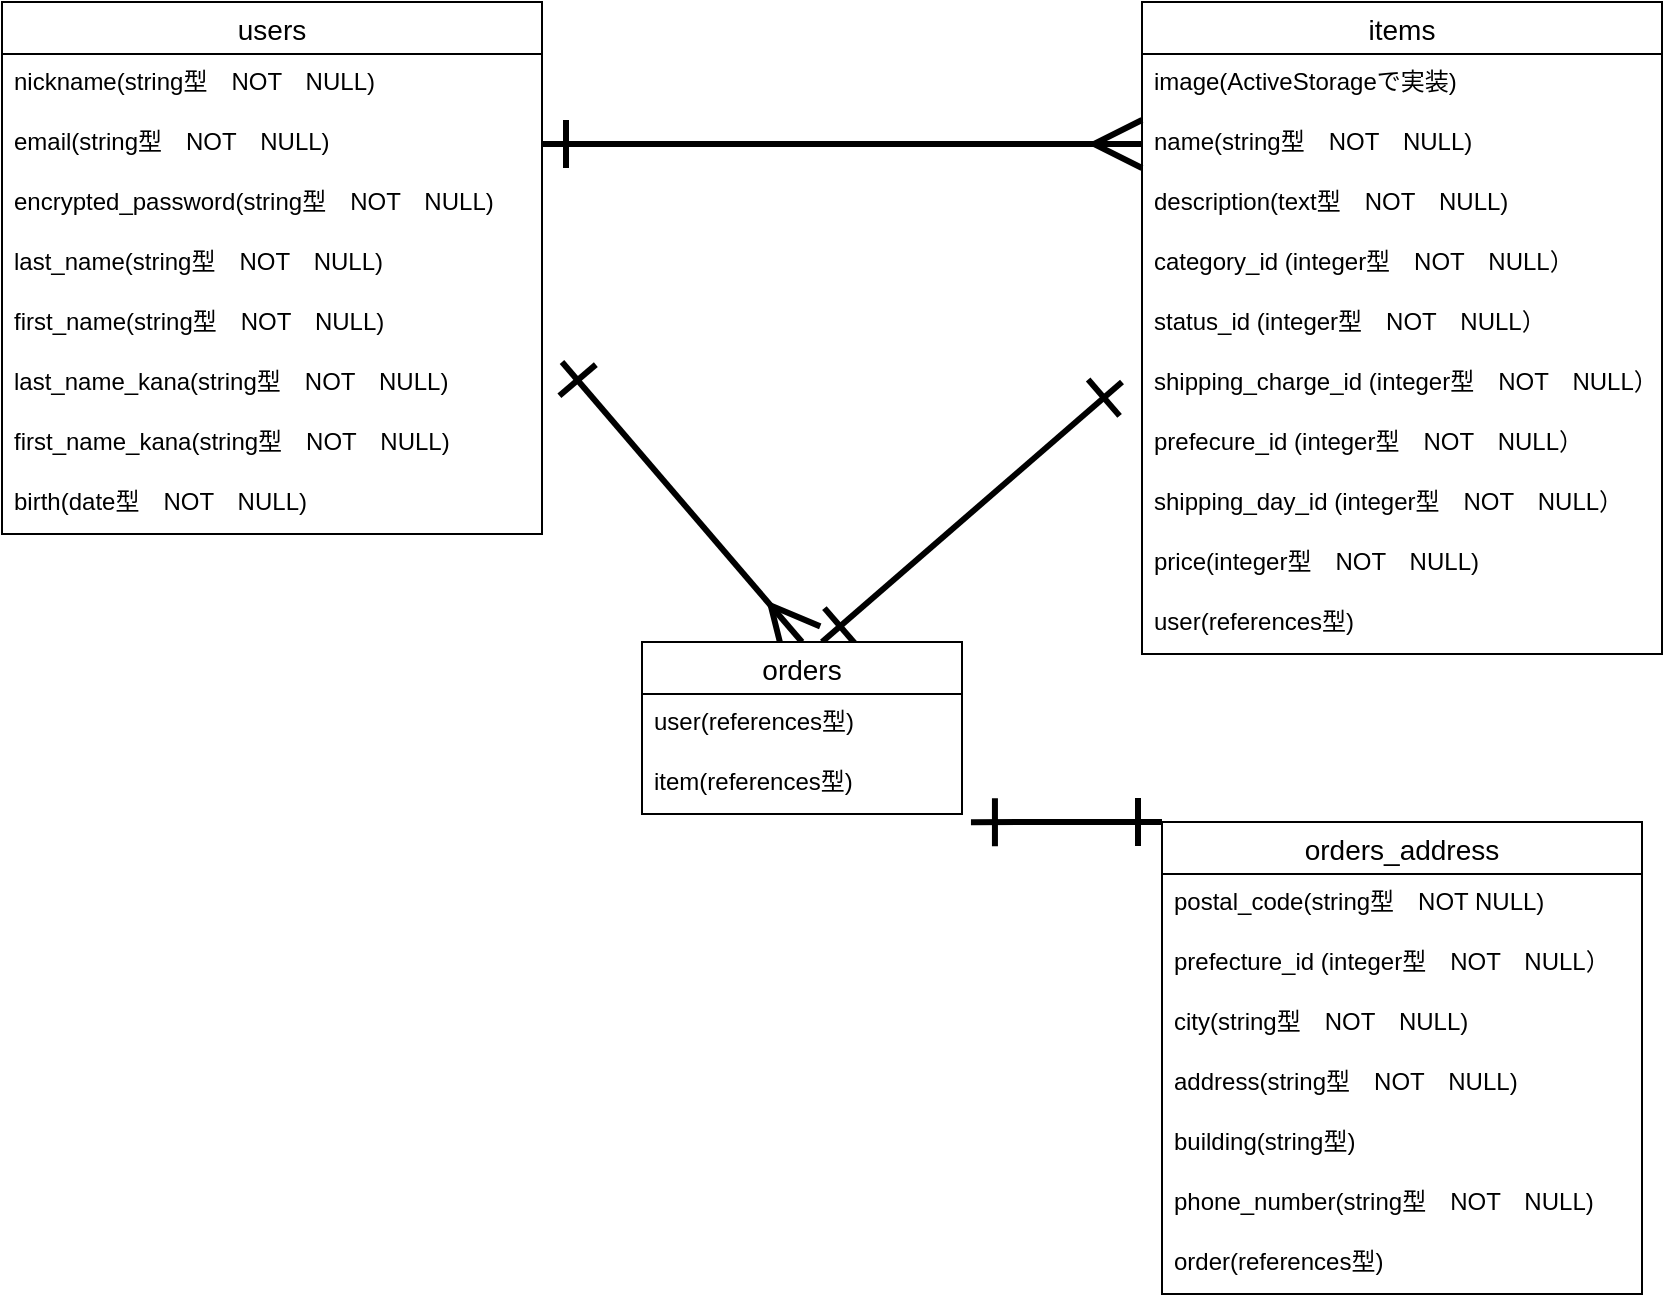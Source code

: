 <mxfile version="13.10.0" type="embed">
    <diagram id="tTiK8nEMRWQ-hPtCEQo8" name="ページ1">
        <mxGraphModel dx="968" dy="830" grid="1" gridSize="10" guides="1" tooltips="1" connect="1" arrows="1" fold="1" page="1" pageScale="1" pageWidth="850" pageHeight="1100" math="0" shadow="0">
            <root>
                <mxCell id="0"/>
                <mxCell id="1" parent="0"/>
                <mxCell id="22" style="edgeStyle=none;rounded=0;orthogonalLoop=1;jettySize=auto;html=1;startArrow=ERone;startFill=0;startSize=20;endArrow=ERone;endFill=0;endSize=20;strokeWidth=3;" edge="1" parent="1">
                    <mxGeometry relative="1" as="geometry">
                        <mxPoint x="430" y="600" as="targetPoint"/>
                        <mxPoint x="580" y="470" as="sourcePoint"/>
                    </mxGeometry>
                </mxCell>
                <mxCell id="2" value="items" style="swimlane;fontStyle=0;childLayout=stackLayout;horizontal=1;startSize=26;horizontalStack=0;resizeParent=1;resizeParentMax=0;resizeLast=0;collapsible=1;marginBottom=0;align=center;fontSize=14;" vertex="1" parent="1">
                    <mxGeometry x="590" y="280" width="260" height="326" as="geometry"/>
                </mxCell>
                <mxCell id="64" value="image(ActiveStorageで実装)" style="text;strokeColor=none;fillColor=none;spacingLeft=4;spacingRight=4;overflow=hidden;rotatable=0;points=[[0,0.5],[1,0.5]];portConstraint=eastwest;fontSize=12;" vertex="1" parent="2">
                    <mxGeometry y="26" width="260" height="30" as="geometry"/>
                </mxCell>
                <mxCell id="3" value="name(string型　NOT　NULL)" style="text;strokeColor=none;fillColor=none;spacingLeft=4;spacingRight=4;overflow=hidden;rotatable=0;points=[[0,0.5],[1,0.5]];portConstraint=eastwest;fontSize=12;" vertex="1" parent="2">
                    <mxGeometry y="56" width="260" height="30" as="geometry"/>
                </mxCell>
                <mxCell id="4" value="description(text型　NOT　NULL)" style="text;strokeColor=none;fillColor=none;spacingLeft=4;spacingRight=4;overflow=hidden;rotatable=0;points=[[0,0.5],[1,0.5]];portConstraint=eastwest;fontSize=12;" vertex="1" parent="2">
                    <mxGeometry y="86" width="260" height="30" as="geometry"/>
                </mxCell>
                <mxCell id="5" value="category_id (integer型　NOT　NULL）" style="text;strokeColor=none;fillColor=none;spacingLeft=4;spacingRight=4;overflow=hidden;rotatable=0;points=[[0,0.5],[1,0.5]];portConstraint=eastwest;fontSize=12;" vertex="1" parent="2">
                    <mxGeometry y="116" width="260" height="30" as="geometry"/>
                </mxCell>
                <mxCell id="58" value="status_id (integer型　NOT　NULL）" style="text;strokeColor=none;fillColor=none;spacingLeft=4;spacingRight=4;overflow=hidden;rotatable=0;points=[[0,0.5],[1,0.5]];portConstraint=eastwest;fontSize=12;" vertex="1" parent="2">
                    <mxGeometry y="146" width="260" height="30" as="geometry"/>
                </mxCell>
                <mxCell id="74" value="shipping_charge_id (integer型　NOT　NULL）" style="text;strokeColor=none;fillColor=none;spacingLeft=4;spacingRight=4;overflow=hidden;rotatable=0;points=[[0,0.5],[1,0.5]];portConstraint=eastwest;fontSize=12;" vertex="1" parent="2">
                    <mxGeometry y="176" width="260" height="30" as="geometry"/>
                </mxCell>
                <mxCell id="60" value="prefecure_id (integer型　NOT　NULL）" style="text;strokeColor=none;fillColor=none;spacingLeft=4;spacingRight=4;overflow=hidden;rotatable=0;points=[[0,0.5],[1,0.5]];portConstraint=eastwest;fontSize=12;" vertex="1" parent="2">
                    <mxGeometry y="206" width="260" height="30" as="geometry"/>
                </mxCell>
                <mxCell id="59" value="shipping_day_id (integer型　NOT　NULL）" style="text;strokeColor=none;fillColor=none;spacingLeft=4;spacingRight=4;overflow=hidden;rotatable=0;points=[[0,0.5],[1,0.5]];portConstraint=eastwest;fontSize=12;" vertex="1" parent="2">
                    <mxGeometry y="236" width="260" height="30" as="geometry"/>
                </mxCell>
                <mxCell id="61" value="price(integer型　NOT　NULL)" style="text;strokeColor=none;fillColor=none;spacingLeft=4;spacingRight=4;overflow=hidden;rotatable=0;points=[[0,0.5],[1,0.5]];portConstraint=eastwest;fontSize=12;" vertex="1" parent="2">
                    <mxGeometry y="266" width="260" height="30" as="geometry"/>
                </mxCell>
                <mxCell id="66" value="user(references型)" style="text;strokeColor=none;fillColor=none;spacingLeft=4;spacingRight=4;overflow=hidden;rotatable=0;points=[[0,0.5],[1,0.5]];portConstraint=eastwest;fontSize=12;" vertex="1" parent="2">
                    <mxGeometry y="296" width="260" height="30" as="geometry"/>
                </mxCell>
                <mxCell id="21" style="rounded=0;orthogonalLoop=1;jettySize=auto;html=1;startArrow=ERone;startFill=0;startSize=20;endArrow=ERmany;endFill=0;endSize=20;strokeWidth=3;entryX=0.5;entryY=0;entryDx=0;entryDy=0;" edge="1" parent="1" target="10">
                    <mxGeometry relative="1" as="geometry">
                        <mxPoint x="300" y="460" as="sourcePoint"/>
                        <mxPoint x="410" y="590" as="targetPoint"/>
                    </mxGeometry>
                </mxCell>
                <mxCell id="6" value="users" style="swimlane;fontStyle=0;childLayout=stackLayout;horizontal=1;startSize=26;horizontalStack=0;resizeParent=1;resizeParentMax=0;resizeLast=0;collapsible=1;marginBottom=0;align=center;fontSize=14;" vertex="1" parent="1">
                    <mxGeometry x="20" y="280" width="270" height="266" as="geometry">
                        <mxRectangle x="80" y="280" width="70" height="26" as="alternateBounds"/>
                    </mxGeometry>
                </mxCell>
                <mxCell id="7" value="nickname(string型　NOT　NULL)" style="text;strokeColor=none;fillColor=none;spacingLeft=4;spacingRight=4;overflow=hidden;rotatable=0;points=[[0,0.5],[1,0.5]];portConstraint=eastwest;fontSize=12;" vertex="1" parent="6">
                    <mxGeometry y="26" width="270" height="30" as="geometry"/>
                </mxCell>
                <mxCell id="8" value="email(string型　NOT　NULL)&#10;" style="text;strokeColor=none;fillColor=none;spacingLeft=4;spacingRight=4;overflow=hidden;rotatable=0;points=[[0,0.5],[1,0.5]];portConstraint=eastwest;fontSize=12;" vertex="1" parent="6">
                    <mxGeometry y="56" width="270" height="30" as="geometry"/>
                </mxCell>
                <mxCell id="48" value="encrypted_password(string型　NOT　NULL)" style="text;strokeColor=none;fillColor=none;spacingLeft=4;spacingRight=4;overflow=hidden;rotatable=0;points=[[0,0.5],[1,0.5]];portConstraint=eastwest;fontSize=12;" vertex="1" parent="6">
                    <mxGeometry y="86" width="270" height="30" as="geometry"/>
                </mxCell>
                <mxCell id="49" value="last_name(string型　NOT　NULL)" style="text;strokeColor=none;fillColor=none;spacingLeft=4;spacingRight=4;overflow=hidden;rotatable=0;points=[[0,0.5],[1,0.5]];portConstraint=eastwest;fontSize=12;" vertex="1" parent="6">
                    <mxGeometry y="116" width="270" height="30" as="geometry"/>
                </mxCell>
                <mxCell id="73" value="first_name(string型　NOT　NULL)" style="text;strokeColor=none;fillColor=none;spacingLeft=4;spacingRight=4;overflow=hidden;rotatable=0;points=[[0,0.5],[1,0.5]];portConstraint=eastwest;fontSize=12;" vertex="1" parent="6">
                    <mxGeometry y="146" width="270" height="30" as="geometry"/>
                </mxCell>
                <mxCell id="72" value="last_name_kana(string型　NOT　NULL)" style="text;strokeColor=none;fillColor=none;spacingLeft=4;spacingRight=4;overflow=hidden;rotatable=0;points=[[0,0.5],[1,0.5]];portConstraint=eastwest;fontSize=12;" vertex="1" parent="6">
                    <mxGeometry y="176" width="270" height="30" as="geometry"/>
                </mxCell>
                <mxCell id="50" value="first_name_kana(string型　NOT　NULL)" style="text;strokeColor=none;fillColor=none;spacingLeft=4;spacingRight=4;overflow=hidden;rotatable=0;points=[[0,0.5],[1,0.5]];portConstraint=eastwest;fontSize=12;" vertex="1" parent="6">
                    <mxGeometry y="206" width="270" height="30" as="geometry"/>
                </mxCell>
                <mxCell id="9" value="birth(date型　NOT　NULL)" style="text;strokeColor=none;fillColor=none;spacingLeft=4;spacingRight=4;overflow=hidden;rotatable=0;points=[[0,0.5],[1,0.5]];portConstraint=eastwest;fontSize=12;" vertex="1" parent="6">
                    <mxGeometry y="236" width="270" height="30" as="geometry"/>
                </mxCell>
                <mxCell id="10" value="orders" style="swimlane;fontStyle=0;childLayout=stackLayout;horizontal=1;startSize=26;horizontalStack=0;resizeParent=1;resizeParentMax=0;resizeLast=0;collapsible=1;marginBottom=0;align=center;fontSize=14;" vertex="1" parent="1">
                    <mxGeometry x="340" y="600" width="160" height="86" as="geometry"/>
                </mxCell>
                <mxCell id="11" value="user(references型)" style="text;strokeColor=none;fillColor=none;spacingLeft=4;spacingRight=4;overflow=hidden;rotatable=0;points=[[0,0.5],[1,0.5]];portConstraint=eastwest;fontSize=12;" vertex="1" parent="10">
                    <mxGeometry y="26" width="160" height="30" as="geometry"/>
                </mxCell>
                <mxCell id="12" value="item(references型)" style="text;strokeColor=none;fillColor=none;spacingLeft=4;spacingRight=4;overflow=hidden;rotatable=0;points=[[0,0.5],[1,0.5]];portConstraint=eastwest;fontSize=12;" vertex="1" parent="10">
                    <mxGeometry y="56" width="160" height="30" as="geometry"/>
                </mxCell>
                <mxCell id="14" value="orders_address" style="swimlane;fontStyle=0;childLayout=stackLayout;horizontal=1;startSize=26;horizontalStack=0;resizeParent=1;resizeParentMax=0;resizeLast=0;collapsible=1;marginBottom=0;align=center;fontSize=14;" vertex="1" parent="1">
                    <mxGeometry x="600" y="690" width="240" height="236" as="geometry"/>
                </mxCell>
                <mxCell id="15" value="postal_code(string型　NOT NULL)" style="text;strokeColor=none;fillColor=none;spacingLeft=4;spacingRight=4;overflow=hidden;rotatable=0;points=[[0,0.5],[1,0.5]];portConstraint=eastwest;fontSize=12;" vertex="1" parent="14">
                    <mxGeometry y="26" width="240" height="30" as="geometry"/>
                </mxCell>
                <mxCell id="16" value="prefecture_id (integer型　NOT　NULL）" style="text;strokeColor=none;fillColor=none;spacingLeft=4;spacingRight=4;overflow=hidden;rotatable=0;points=[[0,0.5],[1,0.5]];portConstraint=eastwest;fontSize=12;" vertex="1" parent="14">
                    <mxGeometry y="56" width="240" height="30" as="geometry"/>
                </mxCell>
                <mxCell id="17" value="city(string型　NOT　NULL)" style="text;strokeColor=none;fillColor=none;spacingLeft=4;spacingRight=4;overflow=hidden;rotatable=0;points=[[0,0.5],[1,0.5]];portConstraint=eastwest;fontSize=12;" vertex="1" parent="14">
                    <mxGeometry y="86" width="240" height="30" as="geometry"/>
                </mxCell>
                <mxCell id="67" value="address(string型　NOT　NULL)" style="text;strokeColor=none;fillColor=none;spacingLeft=4;spacingRight=4;overflow=hidden;rotatable=0;points=[[0,0.5],[1,0.5]];portConstraint=eastwest;fontSize=12;" vertex="1" parent="14">
                    <mxGeometry y="116" width="240" height="30" as="geometry"/>
                </mxCell>
                <mxCell id="68" value="building(string型)" style="text;strokeColor=none;fillColor=none;spacingLeft=4;spacingRight=4;overflow=hidden;rotatable=0;points=[[0,0.5],[1,0.5]];portConstraint=eastwest;fontSize=12;" vertex="1" parent="14">
                    <mxGeometry y="146" width="240" height="30" as="geometry"/>
                </mxCell>
                <mxCell id="69" value="phone_number(string型　NOT　NULL)" style="text;strokeColor=none;fillColor=none;spacingLeft=4;spacingRight=4;overflow=hidden;rotatable=0;points=[[0,0.5],[1,0.5]];portConstraint=eastwest;fontSize=12;" vertex="1" parent="14">
                    <mxGeometry y="176" width="240" height="30" as="geometry"/>
                </mxCell>
                <mxCell id="71" value="order(references型)" style="text;strokeColor=none;fillColor=none;spacingLeft=4;spacingRight=4;overflow=hidden;rotatable=0;points=[[0,0.5],[1,0.5]];portConstraint=eastwest;fontSize=12;" vertex="1" parent="14">
                    <mxGeometry y="206" width="240" height="30" as="geometry"/>
                </mxCell>
                <mxCell id="19" style="edgeStyle=orthogonalEdgeStyle;rounded=0;orthogonalLoop=1;jettySize=auto;html=1;strokeWidth=3;endSize=20;startArrow=ERone;startFill=0;endArrow=ERmany;endFill=0;startSize=20;" edge="1" parent="1">
                    <mxGeometry relative="1" as="geometry">
                        <mxPoint x="590" y="351" as="targetPoint"/>
                        <mxPoint x="290" y="351" as="sourcePoint"/>
                    </mxGeometry>
                </mxCell>
                <mxCell id="23" style="edgeStyle=none;rounded=0;orthogonalLoop=1;jettySize=auto;html=1;exitX=1.028;exitY=1.136;exitDx=0;exitDy=0;entryX=0;entryY=0;entryDx=0;entryDy=0;startArrow=ERone;startFill=0;startSize=20;endArrow=ERone;endFill=0;endSize=20;strokeWidth=3;exitPerimeter=0;" edge="1" parent="1" source="12" target="14">
                    <mxGeometry relative="1" as="geometry"/>
                </mxCell>
            </root>
        </mxGraphModel>
    </diagram>
</mxfile>